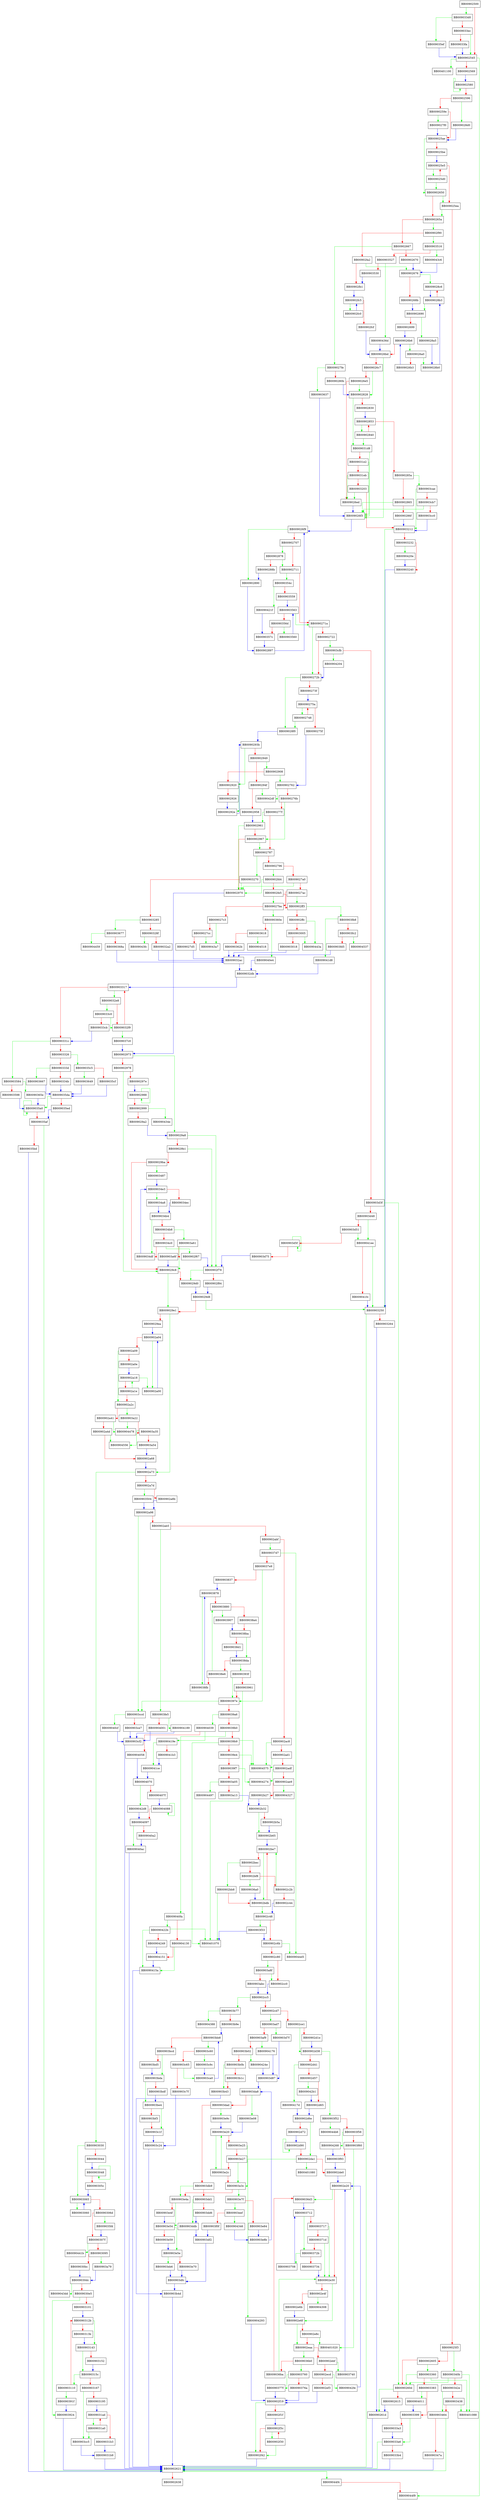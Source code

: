 digraph ____strtof_l_internal {
  node [shape="box"];
  graph [splines=ortho];
  BB00902500 -> BB009033d0 [color="green"];
  BB00902500 -> BB00902545 [color="red"];
  BB00902545 -> BB00401100 [color="green"];
  BB00902545 -> BB009044f9 [color="green"];
  BB00902545 -> BB00902569 [color="red"];
  BB00902569 -> BB00902580 [color="blue"];
  BB00902580 -> BB00902580 [color="green"];
  BB00902580 -> BB00902596 [color="red"];
  BB00902596 -> BB009028d0 [color="green"];
  BB00902596 -> BB0090259e [color="red"];
  BB0090259e -> BB009027f0 [color="green"];
  BB0090259e -> BB009025ae [color="red"];
  BB009025ae -> BB00902650 [color="green"];
  BB009025ae -> BB009025be [color="red"];
  BB009025be -> BB009025e5 [color="blue"];
  BB009025d0 -> BB00902650 [color="green"];
  BB009025d0 -> BB009025e5 [color="red"];
  BB009025e5 -> BB009025d0 [color="green"];
  BB009025e5 -> BB009025ea [color="red"];
  BB009025ea -> BB0090265a [color="green"];
  BB009025ea -> BB009025f3 [color="red"];
  BB009025f3 -> BB0090340b [color="green"];
  BB009025f3 -> BB00902605 [color="red"];
  BB00902605 -> BB00903360 [color="green"];
  BB00902605 -> BB0090260d [color="red"];
  BB0090260d -> BB0090261d [color="green"];
  BB0090260d -> BB00902615 [color="red"];
  BB00902615 -> BB0090261d [color="blue"];
  BB0090261d -> BB00902621 [color="blue"];
  BB00902621 -> BB009044f4 [color="green"];
  BB00902621 -> BB00902638 [color="red"];
  BB00902650 -> BB009025ea [color="green"];
  BB00902650 -> BB0090265a [color="red"];
  BB0090265a -> BB00902f90 [color="green"];
  BB0090265a -> BB00902667 [color="red"];
  BB00902667 -> BB009027fe [color="green"];
  BB00902667 -> BB00902670 [color="red"];
  BB00902670 -> BB00902676 [color="blue"];
  BB00902676 -> BB009028c6 [color="green"];
  BB00902676 -> BB0090268b [color="red"];
  BB0090268b -> BB00902690 [color="blue"];
  BB00902690 -> BB009028a5 [color="green"];
  BB00902690 -> BB00902699 [color="red"];
  BB00902699 -> BB009026b6 [color="blue"];
  BB009026a0 -> BB009028b0 [color="green"];
  BB009026a0 -> BB009026b3 [color="red"];
  BB009026b3 -> BB009026b6 [color="blue"];
  BB009026b6 -> BB009026a0 [color="green"];
  BB009026b6 -> BB009026bd [color="red"];
  BB009026bd -> BB009026f3 [color="green"];
  BB009026bd -> BB009026c7 [color="red"];
  BB009026c7 -> BB00902828 [color="green"];
  BB009026c7 -> BB009026e5 [color="red"];
  BB009026e5 -> BB00902828 [color="green"];
  BB009026e5 -> BB009026ed [color="red"];
  BB009026ed -> BB009026f3 [color="blue"];
  BB009026f3 -> BB009026f9 [color="blue"];
  BB009026f9 -> BB00902890 [color="green"];
  BB009026f9 -> BB00902707 [color="red"];
  BB00902707 -> BB00902878 [color="green"];
  BB00902707 -> BB00902711 [color="red"];
  BB00902711 -> BB0090354c [color="green"];
  BB00902711 -> BB0090271a [color="red"];
  BB0090271a -> BB0090272b [color="green"];
  BB0090271a -> BB00902722 [color="red"];
  BB00902722 -> BB00903cfb [color="green"];
  BB00902722 -> BB0090272b [color="red"];
  BB0090272b -> BB009028f0 [color="green"];
  BB0090272b -> BB0090273f [color="red"];
  BB0090273f -> BB0090275a [color="blue"];
  BB00902748 -> BB009028f0 [color="green"];
  BB00902748 -> BB0090275a [color="red"];
  BB0090275a -> BB00902748 [color="green"];
  BB0090275a -> BB0090275f [color="red"];
  BB0090275f -> BB00902762 [color="blue"];
  BB00902762 -> BB009042df [color="green"];
  BB00902762 -> BB0090276b [color="red"];
  BB0090276b -> BB00902967 [color="green"];
  BB0090276b -> BB0090277f [color="red"];
  BB0090277f -> BB00902961 [color="green"];
  BB0090277f -> BB00902787 [color="red"];
  BB00902787 -> BB00903270 [color="green"];
  BB00902787 -> BB00902796 [color="red"];
  BB00902796 -> BB00902fd4 [color="green"];
  BB00902796 -> BB009027a0 [color="red"];
  BB009027a0 -> BB00902970 [color="green"];
  BB009027a0 -> BB009027ac [color="red"];
  BB009027ac -> BB00902ff3 [color="green"];
  BB009027ac -> BB009027ba [color="red"];
  BB009027ba -> BB0090360e [color="green"];
  BB009027ba -> BB009027c3 [color="red"];
  BB009027c3 -> BB009043a7 [color="green"];
  BB009027c3 -> BB009027cc [color="red"];
  BB009027cc -> BB009043a7 [color="green"];
  BB009027cc -> BB009027d5 [color="red"];
  BB009027d5 -> BB009032ac [color="blue"];
  BB009027f0 -> BB009025ae [color="blue"];
  BB009027fe -> BB00903637 [color="green"];
  BB009027fe -> BB0090280b [color="red"];
  BB0090280b -> BB00902828 [color="blue"];
  BB00902828 -> BB009031d8 [color="green"];
  BB00902828 -> BB00902830 [color="red"];
  BB00902830 -> BB00902853 [color="blue"];
  BB00902840 -> BB009031d8 [color="green"];
  BB00902840 -> BB00902853 [color="red"];
  BB00902853 -> BB00902840 [color="green"];
  BB00902853 -> BB0090285a [color="red"];
  BB0090285a -> BB00903cae [color="green"];
  BB0090285a -> BB00902865 [color="red"];
  BB00902865 -> BB009026f3 [color="green"];
  BB00902865 -> BB0090286f [color="red"];
  BB0090286f -> BB00903212 [color="blue"];
  BB00902878 -> BB00902711 [color="green"];
  BB00902878 -> BB0090288b [color="red"];
  BB0090288b -> BB00902890 [color="blue"];
  BB00902890 -> BB00902897 [color="blue"];
  BB00902897 -> BB009026f9 [color="blue"];
  BB009028a5 -> BB009028b0 [color="blue"];
  BB009028b0 -> BB009028b3 [color="blue"];
  BB009028b3 -> BB00902690 [color="green"];
  BB009028b3 -> BB009028c6 [color="red"];
  BB009028c6 -> BB009028b3 [color="blue"];
  BB009028d0 -> BB009025ae [color="blue"];
  BB009028f0 -> BB0090293b [color="blue"];
  BB00902908 -> BB00902762 [color="green"];
  BB00902908 -> BB00902920 [color="red"];
  BB00902920 -> BB0090292e [color="green"];
  BB00902920 -> BB00902926 [color="red"];
  BB00902926 -> BB0090292e [color="blue"];
  BB0090292e -> BB0090293b [color="blue"];
  BB0090293b -> BB00902920 [color="green"];
  BB0090293b -> BB00902949 [color="red"];
  BB00902949 -> BB00902908 [color="green"];
  BB00902949 -> BB0090294f [color="red"];
  BB0090294f -> BB009042df [color="green"];
  BB0090294f -> BB00902958 [color="red"];
  BB00902958 -> BB00902961 [color="blue"];
  BB00902961 -> BB00902970 [color="green"];
  BB00902961 -> BB00902967 [color="red"];
  BB00902967 -> BB00902787 [color="green"];
  BB00902967 -> BB00902970 [color="red"];
  BB00902970 -> BB00902973 [color="blue"];
  BB00902973 -> BB009029a8 [color="green"];
  BB00902973 -> BB00902978 [color="red"];
  BB00902978 -> BB009029c8 [color="green"];
  BB00902978 -> BB0090297e [color="red"];
  BB0090297e -> BB00902988 [color="blue"];
  BB00902988 -> BB00902988 [color="green"];
  BB00902988 -> BB00902999 [color="red"];
  BB00902999 -> BB0090434e [color="green"];
  BB00902999 -> BB009029a2 [color="red"];
  BB009029a2 -> BB009029a8 [color="blue"];
  BB009029a8 -> BB00902f78 [color="green"];
  BB009029a8 -> BB009029b1 [color="red"];
  BB009029b1 -> BB00902f78 [color="green"];
  BB009029b1 -> BB009029ba [color="red"];
  BB009029ba -> BB00903487 [color="green"];
  BB009029ba -> BB009029c8 [color="red"];
  BB009029c8 -> BB009029e1 [color="green"];
  BB009029c8 -> BB009029d0 [color="red"];
  BB009029d0 -> BB009029d8 [color="blue"];
  BB009029d8 -> BB00903250 [color="green"];
  BB009029d8 -> BB009029e1 [color="red"];
  BB009029e1 -> BB00902a73 [color="green"];
  BB009029e1 -> BB009029ea [color="red"];
  BB009029ea -> BB00902a04 [color="blue"];
  BB00902a00 -> BB00902a04 [color="blue"];
  BB00902a04 -> BB00902a00 [color="green"];
  BB00902a04 -> BB00902a09 [color="red"];
  BB00902a09 -> BB00902a2c [color="green"];
  BB00902a09 -> BB00902a0e [color="red"];
  BB00902a0e -> BB00902a18 [color="blue"];
  BB00902a18 -> BB00902a00 [color="green"];
  BB00902a18 -> BB00902a1e [color="red"];
  BB00902a1e -> BB00902a18 [color="green"];
  BB00902a1e -> BB00902a2c [color="red"];
  BB00902a2c -> BB00903a22 [color="green"];
  BB00902a2c -> BB00902a41 [color="red"];
  BB00902a41 -> BB00904478 [color="green"];
  BB00902a41 -> BB00902a4d [color="red"];
  BB00902a4d -> BB00904556 [color="green"];
  BB00902a4d -> BB00902a68 [color="red"];
  BB00902a68 -> BB00902a73 [color="blue"];
  BB00902a73 -> BB00903030 [color="green"];
  BB00902a73 -> BB00902a7d [color="red"];
  BB00902a7d -> BB00903504 [color="green"];
  BB00902a7d -> BB00902a8b [color="red"];
  BB00902a8b -> BB00902a98 [color="blue"];
  BB00902a98 -> BB00903ccd [color="green"];
  BB00902a98 -> BB00902ab5 [color="red"];
  BB00902ab5 -> BB00903fe5 [color="green"];
  BB00902ab5 -> BB00902abf [color="red"];
  BB00902abf -> BB009037d7 [color="green"];
  BB00902abf -> BB00902ac8 [color="red"];
  BB00902ac8 -> BB00904575 [color="green"];
  BB00902ac8 -> BB00902ad1 [color="red"];
  BB00902ad1 -> BB00904575 [color="green"];
  BB00902ad1 -> BB00902adf [color="red"];
  BB00902adf -> BB00904274 [color="green"];
  BB00902adf -> BB00902ae9 [color="red"];
  BB00902ae9 -> BB00904327 [color="green"];
  BB00902ae9 -> BB00902b27 [color="red"];
  BB00902b27 -> BB00902b32 [color="blue"];
  BB00902b32 -> BB00902b65 [color="green"];
  BB00902b32 -> BB00902b5a [color="red"];
  BB00902b5a -> BB00902b65 [color="blue"];
  BB00902b65 -> BB00902be7 [color="blue"];
  BB00902bb8 -> BB00401070 [color="green"];
  BB00902bb8 -> BB00902bdb [color="red"];
  BB00902bdb -> BB00902c48 [color="green"];
  BB00902bdb -> BB00902be7 [color="red"];
  BB00902be7 -> BB00902bdb [color="green"];
  BB00902be7 -> BB00902bec [color="red"];
  BB00902bec -> BB00902bb8 [color="green"];
  BB00902bec -> BB00902bf8 [color="red"];
  BB00902bf8 -> BB009036a0 [color="green"];
  BB00902bf8 -> BB00902c2b [color="red"];
  BB00902c2b -> BB00902be7 [color="green"];
  BB00902c2b -> BB00902c44 [color="red"];
  BB00902c44 -> BB00902c48 [color="blue"];
  BB00902c48 -> BB00903f33 [color="green"];
  BB00902c48 -> BB00902c6b [color="red"];
  BB00902c6b -> BB009044d5 [color="green"];
  BB00902c6b -> BB00902c80 [color="red"];
  BB00902c80 -> BB00903a8f [color="green"];
  BB00902c80 -> BB00902cc0 [color="red"];
  BB00902cc0 -> BB00902cc5 [color="blue"];
  BB00902cc5 -> BB00903b77 [color="green"];
  BB00902cc5 -> BB00902cd7 [color="red"];
  BB00902cd7 -> BB00903ad7 [color="green"];
  BB00902cd7 -> BB00902ce1 [color="red"];
  BB00902ce1 -> BB00902d38 [color="green"];
  BB00902ce1 -> BB00902d1e [color="red"];
  BB00902d1e -> BB00902d38 [color="blue"];
  BB00902d38 -> BB00903f52 [color="green"];
  BB00902d38 -> BB00902d41 [color="red"];
  BB00902d41 -> BB0090417d [color="green"];
  BB00902d41 -> BB00902d57 [color="red"];
  BB00902d57 -> BB009042b1 [color="green"];
  BB00902d57 -> BB00902d65 [color="red"];
  BB00902d65 -> BB00902d6e [color="blue"];
  BB00902d6e -> BB00902da1 [color="green"];
  BB00902d6e -> BB00902d72 [color="red"];
  BB00902d72 -> BB00902d90 [color="blue"];
  BB00902d90 -> BB00902d90 [color="green"];
  BB00902d90 -> BB00902da1 [color="red"];
  BB00902da1 -> BB00401080 [color="green"];
  BB00902da1 -> BB00904293 [color="green"];
  BB00902da1 -> BB00902de0 [color="red"];
  BB00902de0 -> BB00902e20 [color="blue"];
  BB00902e20 -> BB009036d3 [color="green"];
  BB00902e20 -> BB00902e30 [color="red"];
  BB00902e30 -> BB00902e6f [color="green"];
  BB00902e30 -> BB00902e4f [color="red"];
  BB00902e4f -> BB00904308 [color="green"];
  BB00902e4f -> BB00902e6b [color="red"];
  BB00902e6b -> BB00902e6f [color="blue"];
  BB00902e6f -> BB00902eaa [color="green"];
  BB00902e6f -> BB00902e8c [color="red"];
  BB00902e8c -> BB00401020 [color="green"];
  BB00902e8c -> BB00902eaa [color="red"];
  BB00902eaa -> BB009036b0 [color="green"];
  BB00902eaa -> BB00902ebf [color="red"];
  BB00902ebf -> BB00903740 [color="green"];
  BB00902ebf -> BB00902ecd [color="red"];
  BB00902ecd -> BB009042fe [color="green"];
  BB00902ecd -> BB00902ef3 [color="red"];
  BB00902ef3 -> BB00902f19 [color="blue"];
  BB00902f19 -> BB00902f42 [color="green"];
  BB00902f19 -> BB00902f1f [color="red"];
  BB00902f1f -> BB00902f3c [color="blue"];
  BB00902f30 -> BB00902f42 [color="green"];
  BB00902f30 -> BB00902f3c [color="red"];
  BB00902f3c -> BB00902f30 [color="green"];
  BB00902f3c -> BB00902f42 [color="red"];
  BB00902f42 -> BB00902621 [color="blue"];
  BB00902f67 -> BB00902f78 [color="blue"];
  BB00902f78 -> BB009029d0 [color="green"];
  BB00902f78 -> BB00902f84 [color="red"];
  BB00902f84 -> BB009029d8 [color="blue"];
  BB00902f90 -> BB00903516 [color="green"];
  BB00902f90 -> BB00902fa2 [color="red"];
  BB00902fa2 -> BB00902676 [color="green"];
  BB00902fa2 -> BB00902fb1 [color="red"];
  BB00902fb1 -> BB00902fc5 [color="blue"];
  BB00902fc0 -> BB00902fc5 [color="blue"];
  BB00902fc5 -> BB00902fc0 [color="green"];
  BB00902fc5 -> BB00902fcf [color="red"];
  BB00902fcf -> BB009026bd [color="blue"];
  BB00902fd4 -> BB00902970 [color="green"];
  BB00902fd4 -> BB00902fe5 [color="red"];
  BB00902fe5 -> BB009027ba [color="green"];
  BB00902fe5 -> BB00902ff3 [color="red"];
  BB00902ff3 -> BB00903fb8 [color="green"];
  BB00902ff3 -> BB00902ffc [color="red"];
  BB00902ffc -> BB0090443a [color="green"];
  BB00902ffc -> BB00903005 [color="red"];
  BB00903005 -> BB0090443a [color="green"];
  BB00903005 -> BB00903018 [color="red"];
  BB00903018 -> BB009032ac [color="blue"];
  BB00903030 -> BB00903065 [color="green"];
  BB00903030 -> BB00903044 [color="red"];
  BB00903044 -> BB00903048 [color="blue"];
  BB00903048 -> BB00903048 [color="green"];
  BB00903048 -> BB0090305c [color="red"];
  BB0090305c -> BB00903065 [color="blue"];
  BB00903060 -> BB00903065 [color="blue"];
  BB00903065 -> BB00903060 [color="green"];
  BB00903065 -> BB0090306d [color="red"];
  BB0090306d -> BB009035fd [color="green"];
  BB0090306d -> BB0090307f [color="red"];
  BB0090307f -> BB0090441b [color="green"];
  BB0090307f -> BB00903095 [color="red"];
  BB00903095 -> BB00903a79 [color="green"];
  BB00903095 -> BB009030bc [color="red"];
  BB009030bc -> BB009030dc [color="blue"];
  BB009030dc -> BB009043dd [color="green"];
  BB009030dc -> BB009030e5 [color="red"];
  BB009030e5 -> BB00903924 [color="green"];
  BB009030e5 -> BB00903101 [color="red"];
  BB00903101 -> BB0090312b [color="blue"];
  BB00903110 -> BB0090391f [color="green"];
  BB00903110 -> BB0090312b [color="red"];
  BB0090312b -> BB00903143 [color="green"];
  BB0090312b -> BB0090313b [color="red"];
  BB0090313b -> BB00903143 [color="blue"];
  BB00903143 -> BB0090315c [color="green"];
  BB00903143 -> BB00903152 [color="red"];
  BB00903152 -> BB0090315c [color="blue"];
  BB0090315c -> BB00903110 [color="green"];
  BB0090315c -> BB00903167 [color="red"];
  BB00903167 -> BB00903cc5 [color="green"];
  BB00903167 -> BB00903195 [color="red"];
  BB00903195 -> BB009031ad [color="blue"];
  BB009031a0 -> BB00903cc5 [color="green"];
  BB009031a0 -> BB009031ad [color="red"];
  BB009031ad -> BB009031a0 [color="green"];
  BB009031ad -> BB009031b3 [color="red"];
  BB009031b3 -> BB009031b9 [color="blue"];
  BB009031b9 -> BB00902621 [color="blue"];
  BB009031d8 -> BB009026f3 [color="green"];
  BB009031d8 -> BB009031e2 [color="red"];
  BB009031e2 -> BB009026f3 [color="green"];
  BB009031e2 -> BB009031eb [color="red"];
  BB009031eb -> BB009026ed [color="green"];
  BB009031eb -> BB00903203 [color="red"];
  BB00903203 -> BB009026ed [color="green"];
  BB00903203 -> BB00903212 [color="red"];
  BB00903212 -> BB00903250 [color="green"];
  BB00903212 -> BB00903232 [color="red"];
  BB00903232 -> BB0090420e [color="green"];
  BB00903232 -> BB00903240 [color="red"];
  BB00903240 -> BB00903250 [color="blue"];
  BB00903250 -> BB00902621 [color="green"];
  BB00903250 -> BB00903264 [color="red"];
  BB00903264 -> BB0090261d [color="blue"];
  BB00903270 -> BB00902970 [color="green"];
  BB00903270 -> BB00903285 [color="red"];
  BB00903285 -> BB00903677 [color="green"];
  BB00903285 -> BB0090328f [color="red"];
  BB0090328f -> BB009043fc [color="green"];
  BB0090328f -> BB009032a2 [color="red"];
  BB009032a2 -> BB009032ac [color="blue"];
  BB009032ac -> BB009032db [color="blue"];
  BB009032db -> BB00903317 [color="blue"];
  BB009032e8 -> BB009033c0 [color="green"];
  BB009032e8 -> BB009032f9 [color="red"];
  BB009032f9 -> BB009037c0 [color="green"];
  BB009032f9 -> BB00903317 [color="red"];
  BB00903317 -> BB009032e8 [color="green"];
  BB00903317 -> BB0090331c [color="red"];
  BB0090331c -> BB00903584 [color="green"];
  BB0090331c -> BB00903326 [color="red"];
  BB00903326 -> BB009035c5 [color="green"];
  BB00903326 -> BB0090333d [color="red"];
  BB0090333d -> BB00903667 [color="green"];
  BB0090333d -> BB0090334b [color="red"];
  BB0090334b -> BB009035da [color="blue"];
  BB00903360 -> BB00401088 [color="green"];
  BB00903360 -> BB0090260d [color="green"];
  BB00903360 -> BB00903383 [color="red"];
  BB00903383 -> BB00904011 [color="green"];
  BB00903383 -> BB00903399 [color="red"];
  BB00903399 -> BB009033a6 [color="green"];
  BB00903399 -> BB009033a3 [color="red"];
  BB009033a3 -> BB009033a6 [color="blue"];
  BB009033a6 -> BB00902621 [color="green"];
  BB009033a6 -> BB009033b4 [color="red"];
  BB009033b4 -> BB00902621 [color="blue"];
  BB009033c0 -> BB009032f9 [color="green"];
  BB009033c0 -> BB009033cb [color="red"];
  BB009033cb -> BB0090331c [color="blue"];
  BB009033d0 -> BB009035ef [color="green"];
  BB009033d0 -> BB009033ec [color="red"];
  BB009033ec -> BB00902545 [color="green"];
  BB009033ec -> BB009033fa [color="red"];
  BB009033fa -> BB00902545 [color="blue"];
  BB0090340b -> BB00401088 [color="green"];
  BB0090340b -> BB0090260d [color="green"];
  BB0090340b -> BB0090342e [color="red"];
  BB0090342e -> BB00903464 [color="green"];
  BB0090342e -> BB00903438 [color="red"];
  BB00903438 -> BB00401088 [color="green"];
  BB00903438 -> BB00903464 [color="red"];
  BB00903464 -> BB00902621 [color="green"];
  BB00903464 -> BB0090347a [color="red"];
  BB0090347a -> BB00902621 [color="blue"];
  BB00903487 -> BB009034e3 [color="blue"];
  BB009034a8 -> BB009034b4 [color="blue"];
  BB009034b4 -> BB009034df [color="green"];
  BB009034b4 -> BB009034b8 [color="red"];
  BB009034b8 -> BB00903a61 [color="green"];
  BB009034b8 -> BB009034c0 [color="red"];
  BB009034c0 -> BB00902f67 [color="green"];
  BB009034c0 -> BB009034df [color="red"];
  BB009034df -> BB009034e3 [color="blue"];
  BB009034e3 -> BB009034a8 [color="green"];
  BB009034e3 -> BB009034ec [color="red"];
  BB009034ec -> BB009034b4 [color="blue"];
  BB00903504 -> BB00902a98 [color="blue"];
  BB00903516 -> BB009043c6 [color="green"];
  BB00903516 -> BB00903527 [color="red"];
  BB00903527 -> BB0090436d [color="green"];
  BB00903527 -> BB00903530 [color="red"];
  BB00903530 -> BB00902fb1 [color="blue"];
  BB0090354c -> BB0090421f [color="green"];
  BB0090354c -> BB00903559 [color="red"];
  BB00903559 -> BB00903563 [color="blue"];
  BB00903560 -> BB00903563 [color="blue"];
  BB00903563 -> BB0090271a [color="green"];
  BB00903563 -> BB0090356d [color="red"];
  BB0090356d -> BB00903560 [color="green"];
  BB0090356d -> BB0090357c [color="red"];
  BB0090357c -> BB00902897 [color="blue"];
  BB00903584 -> BB0090365e [color="green"];
  BB00903584 -> BB00903598 [color="red"];
  BB00903598 -> BB009035a0 [color="blue"];
  BB009035a0 -> BB009035a0 [color="green"];
  BB009035a0 -> BB009035af [color="red"];
  BB009035af -> BB00902621 [color="green"];
  BB009035af -> BB009035bd [color="red"];
  BB009035bd -> BB00902621 [color="blue"];
  BB009035c5 -> BB00903649 [color="green"];
  BB009035c5 -> BB009035cf [color="red"];
  BB009035cf -> BB009035da [color="blue"];
  BB009035da -> BB009035a0 [color="green"];
  BB009035da -> BB009035ed [color="red"];
  BB009035ed -> BB009035af [color="blue"];
  BB009035ef -> BB00902545 [color="blue"];
  BB009035fd -> BB0090307f [color="blue"];
  BB0090360e -> BB009040e4 [color="green"];
  BB0090360e -> BB00903618 [color="red"];
  BB00903618 -> BB00904518 [color="green"];
  BB00903618 -> BB0090362b [color="red"];
  BB0090362b -> BB009032ac [color="blue"];
  BB00903637 -> BB009026f3 [color="blue"];
  BB00903649 -> BB009035da [color="blue"];
  BB0090365e -> BB009035a0 [color="blue"];
  BB00903667 -> BB009035da [color="blue"];
  BB00903677 -> BB00904459 [color="green"];
  BB00903677 -> BB0090368a [color="red"];
  BB0090368a -> BB009032ac [color="blue"];
  BB009036a0 -> BB00902bdb [color="blue"];
  BB009036b0 -> BB00903760 [color="green"];
  BB009036b0 -> BB009036ba [color="red"];
  BB009036ba -> BB00902e30 [color="green"];
  BB009036ba -> BB009036d3 [color="red"];
  BB009036d3 -> BB00903712 [color="blue"];
  BB00903708 -> BB00903712 [color="blue"];
  BB00903712 -> BB0090372b [color="green"];
  BB00903712 -> BB00903717 [color="red"];
  BB00903717 -> BB00902e30 [color="green"];
  BB00903717 -> BB0090371d [color="red"];
  BB0090371d -> BB00902e30 [color="green"];
  BB0090371d -> BB0090372b [color="red"];
  BB0090372b -> BB00903708 [color="green"];
  BB0090372b -> BB00903734 [color="red"];
  BB00903734 -> BB00902e30 [color="blue"];
  BB00903740 -> BB00902e20 [color="blue"];
  BB00903760 -> BB0090377f [color="green"];
  BB00903760 -> BB0090376a [color="red"];
  BB0090376a -> BB00902f19 [color="blue"];
  BB0090377f -> BB00902f19 [color="blue"];
  BB009037c0 -> BB00902973 [color="blue"];
  BB009037d7 -> BB009044d5 [color="green"];
  BB009037d7 -> BB009037e9 [color="red"];
  BB009037e9 -> BB0090397e [color="green"];
  BB009037e9 -> BB00903837 [color="red"];
  BB00903837 -> BB00903878 [color="blue"];
  BB00903878 -> BB009038fb [color="green"];
  BB00903878 -> BB00903880 [color="red"];
  BB00903880 -> BB00903907 [color="green"];
  BB00903880 -> BB009038a4 [color="red"];
  BB009038a4 -> BB009038ba [color="red"];
  BB009038ba -> BB009038da [color="green"];
  BB009038ba -> BB009038d1 [color="red"];
  BB009038d1 -> BB009038da [color="blue"];
  BB009038da -> BB0090393f [color="green"];
  BB009038da -> BB009038e6 [color="red"];
  BB009038e6 -> BB00903880 [color="green"];
  BB009038e6 -> BB009038fb [color="red"];
  BB009038fb -> BB00903878 [color="blue"];
  BB00903907 -> BB009038ba [color="blue"];
  BB0090391f -> BB00903924 [color="blue"];
  BB00903924 -> BB00902621 [color="blue"];
  BB0090393f -> BB0090397e [color="green"];
  BB0090393f -> BB00903961 [color="red"];
  BB00903961 -> BB00401070 [color="green"];
  BB00903961 -> BB0090397e [color="red"];
  BB0090397e -> BB00903ccd [color="green"];
  BB0090397e -> BB009039a6 [color="red"];
  BB009039a6 -> BB00904039 [color="green"];
  BB009039a6 -> BB009039b0 [color="red"];
  BB009039b0 -> BB009040fa [color="green"];
  BB009039b0 -> BB009039b9 [color="red"];
  BB009039b9 -> BB00401070 [color="green"];
  BB009039b9 -> BB00904575 [color="green"];
  BB009039b9 -> BB009039e4 [color="red"];
  BB009039e4 -> BB00904575 [color="green"];
  BB009039e4 -> BB009039f7 [color="red"];
  BB009039f7 -> BB00904274 [color="green"];
  BB009039f7 -> BB00903a05 [color="red"];
  BB00903a05 -> BB00904497 [color="green"];
  BB00903a05 -> BB00903a13 [color="red"];
  BB00903a13 -> BB00902b32 [color="blue"];
  BB00903a22 -> BB00904478 [color="green"];
  BB00903a22 -> BB00903a35 [color="red"];
  BB00903a35 -> BB00904556 [color="green"];
  BB00903a35 -> BB00903a54 [color="red"];
  BB00903a54 -> BB00902a68 [color="blue"];
  BB00903a61 -> BB009029c8 [color="green"];
  BB00903a61 -> BB00903a6f [color="red"];
  BB00903a6f -> BB009029c8 [color="blue"];
  BB00903a79 -> BB009030dc [color="blue"];
  BB00903a8f -> BB00902cc0 [color="green"];
  BB00903a8f -> BB00903abc [color="red"];
  BB00903abc -> BB00902cc5 [color="blue"];
  BB00903ad7 -> BB00903d7f [color="green"];
  BB00903ad7 -> BB00903af9 [color="red"];
  BB00903af9 -> BB00904176 [color="green"];
  BB00903af9 -> BB00903b02 [color="red"];
  BB00903b02 -> BB0090424e [color="green"];
  BB00903b02 -> BB00903b0b [color="red"];
  BB00903b0b -> BB00903b43 [color="green"];
  BB00903b0b -> BB00903b1c [color="red"];
  BB00903b1c -> BB00903b43 [color="red"];
  BB00903b43 -> BB00903b4d [color="blue"];
  BB00903b4d -> BB00902621 [color="blue"];
  BB00903b77 -> BB00904388 [color="green"];
  BB00903b77 -> BB00903b9e [color="red"];
  BB00903b9e -> BB00903bb8 [color="blue"];
  BB00903bb8 -> BB00903c60 [color="green"];
  BB00903bb8 -> BB00903bcd [color="red"];
  BB00903bcd -> BB00903bda [color="green"];
  BB00903bcd -> BB00903bd5 [color="red"];
  BB00903bd5 -> BB00903bda [color="blue"];
  BB00903bda -> BB00903be4 [color="green"];
  BB00903bda -> BB00903bdf [color="red"];
  BB00903bdf -> BB00903be4 [color="blue"];
  BB00903be4 -> BB00903c1f [color="green"];
  BB00903be4 -> BB00903bf3 [color="red"];
  BB00903bf3 -> BB00903c1f [color="red"];
  BB00903c1f -> BB00903c24 [color="blue"];
  BB00903c24 -> BB00902621 [color="blue"];
  BB00903c60 -> BB00903c9c [color="green"];
  BB00903c60 -> BB00903c65 [color="red"];
  BB00903c65 -> BB00903ca0 [color="green"];
  BB00903c65 -> BB00903c7f [color="red"];
  BB00903c7f -> BB00903c24 [color="blue"];
  BB00903c9c -> BB00903ca0 [color="blue"];
  BB00903ca0 -> BB00903bb8 [color="blue"];
  BB00903cae -> BB00903212 [color="green"];
  BB00903cae -> BB00903cb7 [color="red"];
  BB00903cb7 -> BB009026f3 [color="green"];
  BB00903cb7 -> BB00903cc0 [color="red"];
  BB00903cc0 -> BB00903212 [color="blue"];
  BB00903cc5 -> BB009031b9 [color="blue"];
  BB00903ccd -> BB009040cf [color="green"];
  BB00903ccd -> BB00903ce7 [color="red"];
  BB00903ce7 -> BB00903cf2 [color="blue"];
  BB00903cf2 -> BB00902621 [color="blue"];
  BB00903cfb -> BB00904204 [color="green"];
  BB00903cfb -> BB00903d3f [color="red"];
  BB00903d3f -> BB0090260d [color="green"];
  BB00903d3f -> BB00903d48 [color="red"];
  BB00903d48 -> BB009041ee [color="green"];
  BB00903d48 -> BB00903d51 [color="red"];
  BB00903d51 -> BB009041ee [color="green"];
  BB00903d51 -> BB00903d5f [color="red"];
  BB00903d5f -> BB00903d5f [color="green"];
  BB00903d5f -> BB00903d75 [color="red"];
  BB00903d75 -> BB00902f78 [color="blue"];
  BB00903d7f -> BB00903d87 [color="blue"];
  BB00903d87 -> BB00903da8 [color="blue"];
  BB00903da8 -> BB00903e08 [color="green"];
  BB00903da8 -> BB00903dad [color="red"];
  BB00903dad -> BB00903e9c [color="green"];
  BB00903dad -> BB00903db9 [color="red"];
  BB00903db9 -> BB00903e4a [color="green"];
  BB00903db9 -> BB00903dd1 [color="red"];
  BB00903dd1 -> BB00903ddb [color="green"];
  BB00903dd1 -> BB00903dd6 [color="red"];
  BB00903dd6 -> BB00903ddb [color="blue"];
  BB00903ddb -> BB00903df2 [color="blue"];
  BB00903df2 -> BB00903dfc [color="blue"];
  BB00903dfc -> BB00903b4d [color="blue"];
  BB00903e08 -> BB00903e20 [color="blue"];
  BB00903e20 -> BB00903e2c [color="green"];
  BB00903e20 -> BB00903e25 [color="red"];
  BB00903e25 -> BB00903e3c [color="green"];
  BB00903e25 -> BB00903e27 [color="red"];
  BB00903e27 -> BB00903e3c [color="green"];
  BB00903e27 -> BB00903e2c [color="red"];
  BB00903e2c -> BB00903e20 [color="green"];
  BB00903e2c -> BB00903e3c [color="red"];
  BB00903e3c -> BB00903e7f [color="green"];
  BB00903e3c -> BB00903e4a [color="red"];
  BB00903e4a -> BB00903e54 [color="green"];
  BB00903e4a -> BB00903e4f [color="red"];
  BB00903e4f -> BB00903e54 [color="blue"];
  BB00903e54 -> BB00903e5e [color="green"];
  BB00903e54 -> BB00903e59 [color="red"];
  BB00903e59 -> BB00903e5e [color="blue"];
  BB00903e5e -> BB00903eb6 [color="green"];
  BB00903e5e -> BB00903e70 [color="red"];
  BB00903e70 -> BB00903dfc [color="blue"];
  BB00903e7f -> BB00903eef [color="green"];
  BB00903e7f -> BB00903e84 [color="red"];
  BB00903e84 -> BB00903e8b [color="blue"];
  BB00903e8b -> BB00903da8 [color="blue"];
  BB00903e9c -> BB00903e20 [color="blue"];
  BB00903eb6 -> BB00903dfc [color="blue"];
  BB00903eef -> BB00904346 [color="green"];
  BB00903eef -> BB00903f0f [color="red"];
  BB00903f0f -> BB00903df2 [color="blue"];
  BB00903f33 -> BB00401070 [color="blue"];
  BB00903f33 -> BB00902c6b [color="blue"];
  BB00903f52 -> BB009044b6 [color="green"];
  BB00903f52 -> BB00903f58 [color="red"];
  BB00903f58 -> BB00904268 [color="green"];
  BB00903f58 -> BB00903f60 [color="red"];
  BB00903f60 -> BB00401020 [color="green"];
  BB00903f60 -> BB00903f93 [color="red"];
  BB00903f93 -> BB00902de0 [color="blue"];
  BB00903fb8 -> BB009041d8 [color="green"];
  BB00903fb8 -> BB00903fc2 [color="red"];
  BB00903fc2 -> BB00904537 [color="green"];
  BB00903fc2 -> BB00903fd5 [color="red"];
  BB00903fd5 -> BB009032ac [color="blue"];
  BB00903fe5 -> BB00904189 [color="green"];
  BB00903fe5 -> BB00904001 [color="red"];
  BB00904001 -> BB00903cf2 [color="blue"];
  BB00904011 -> BB00903399 [color="blue"];
  BB00904039 -> BB0090419e [color="green"];
  BB00904039 -> BB00904058 [color="red"];
  BB00904058 -> BB00904070 [color="blue"];
  BB00904070 -> BB009042d8 [color="green"];
  BB00904070 -> BB0090407f [color="red"];
  BB0090407f -> BB00904088 [color="blue"];
  BB00904088 -> BB00904088 [color="green"];
  BB00904088 -> BB00904097 [color="red"];
  BB00904097 -> BB009040ac [color="green"];
  BB00904097 -> BB009040a2 [color="red"];
  BB009040a2 -> BB009040ac [color="blue"];
  BB009040ac -> BB00902621 [color="blue"];
  BB009040cf -> BB00903cf2 [color="blue"];
  BB009040e4 -> BB009032db [color="blue"];
  BB009040fa -> BB0090422b [color="green"];
  BB009040fa -> BB00904130 [color="red"];
  BB00904130 -> BB0090415a [color="green"];
  BB00904130 -> BB00904151 [color="red"];
  BB00904151 -> BB0090415a [color="blue"];
  BB0090415a -> BB00902621 [color="blue"];
  BB00904176 -> BB00903d87 [color="blue"];
  BB0090417d -> BB00902d6e [color="blue"];
  BB00904189 -> BB00903cf2 [color="blue"];
  BB0090419e -> BB009041ce [color="green"];
  BB0090419e -> BB009041b3 [color="red"];
  BB009041b3 -> BB009041ce [color="blue"];
  BB009041ce -> BB00904070 [color="blue"];
  BB009041d8 -> BB009032db [color="blue"];
  BB009041ee -> BB00903250 [color="green"];
  BB009041ee -> BB009041fc [color="red"];
  BB009041fc -> BB00903250 [color="blue"];
  BB00904204 -> BB0090272b [color="blue"];
  BB0090420e -> BB00903240 [color="blue"];
  BB0090421f -> BB0090357c [color="blue"];
  BB0090422b -> BB00401070 [color="green"];
  BB0090422b -> BB0090415a [color="green"];
  BB0090422b -> BB00904249 [color="red"];
  BB00904249 -> BB00904151 [color="blue"];
  BB0090424e -> BB00903d87 [color="blue"];
  BB00904268 -> BB00903f93 [color="blue"];
  BB00904293 -> BB00902f19 [color="blue"];
  BB009042b1 -> BB00902d65 [color="blue"];
  BB009042d8 -> BB00904097 [color="blue"];
  BB009042fe -> BB00902e20 [color="blue"];
  BB00904346 -> BB00903e8b [color="blue"];
  BB0090436d -> BB009026bd [color="blue"];
  BB009043c6 -> BB00902676 [color="blue"];
  BB009044f4 -> BB009044f9 [color="red"];
}